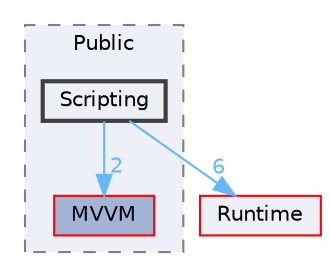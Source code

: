 digraph "Scripting"
{
 // INTERACTIVE_SVG=YES
 // LATEX_PDF_SIZE
  bgcolor="transparent";
  edge [fontname=Helvetica,fontsize=10,labelfontname=Helvetica,labelfontsize=10];
  node [fontname=Helvetica,fontsize=10,shape=box,height=0.2,width=0.4];
  compound=true
  subgraph clusterdir_0566f15f4101a64daca6a74be484bba3 {
    graph [ bgcolor="#edf0f7", pencolor="grey50", label="Public", fontname=Helvetica,fontsize=10 style="filled,dashed", URL="dir_0566f15f4101a64daca6a74be484bba3.html",tooltip=""]
  dir_0a735b7e80d5da686e1eea5f03aa40bc [label="MVVM", fillcolor="#a2b4d6", color="red", style="filled", URL="dir_0a735b7e80d5da686e1eea5f03aa40bc.html",tooltip=""];
  dir_3e08b2d43b338a746c742a662a5505f6 [label="Scripting", fillcolor="#edf0f7", color="grey25", style="filled,bold", URL="dir_3e08b2d43b338a746c742a662a5505f6.html",tooltip=""];
  }
  dir_7536b172fbd480bfd146a1b1acd6856b [label="Runtime", fillcolor="#edf0f7", color="red", style="filled", URL="dir_7536b172fbd480bfd146a1b1acd6856b.html",tooltip=""];
  dir_3e08b2d43b338a746c742a662a5505f6->dir_0a735b7e80d5da686e1eea5f03aa40bc [headlabel="2", labeldistance=1.5 headhref="dir_000996_000680.html" href="dir_000996_000680.html" color="steelblue1" fontcolor="steelblue1"];
  dir_3e08b2d43b338a746c742a662a5505f6->dir_7536b172fbd480bfd146a1b1acd6856b [headlabel="6", labeldistance=1.5 headhref="dir_000996_000984.html" href="dir_000996_000984.html" color="steelblue1" fontcolor="steelblue1"];
}
